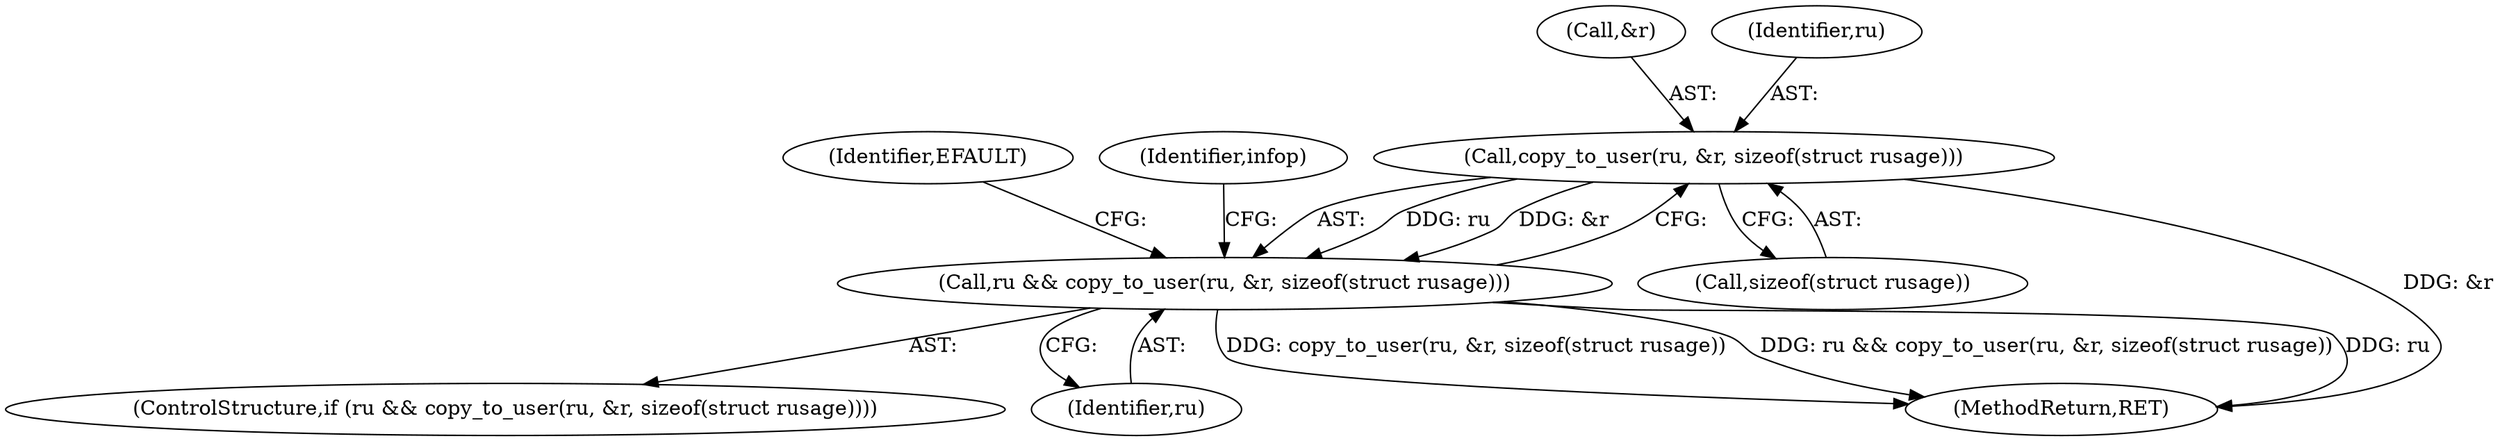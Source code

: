 digraph "0_linux_6c85501f2fabcfc4fc6ed976543d252c4eaf4be9_0@API" {
"1000151" [label="(Call,copy_to_user(ru, &r, sizeof(struct rusage)))"];
"1000149" [label="(Call,ru && copy_to_user(ru, &r, sizeof(struct rusage)))"];
"1000153" [label="(Call,&r)"];
"1000148" [label="(ControlStructure,if (ru && copy_to_user(ru, &r, sizeof(struct rusage))))"];
"1000159" [label="(Identifier,EFAULT)"];
"1000150" [label="(Identifier,ru)"];
"1000155" [label="(Call,sizeof(struct rusage))"];
"1000149" [label="(Call,ru && copy_to_user(ru, &r, sizeof(struct rusage)))"];
"1000151" [label="(Call,copy_to_user(ru, &r, sizeof(struct rusage)))"];
"1000162" [label="(Identifier,infop)"];
"1000152" [label="(Identifier,ru)"];
"1000224" [label="(MethodReturn,RET)"];
"1000151" -> "1000149"  [label="AST: "];
"1000151" -> "1000155"  [label="CFG: "];
"1000152" -> "1000151"  [label="AST: "];
"1000153" -> "1000151"  [label="AST: "];
"1000155" -> "1000151"  [label="AST: "];
"1000149" -> "1000151"  [label="CFG: "];
"1000151" -> "1000224"  [label="DDG: &r"];
"1000151" -> "1000149"  [label="DDG: ru"];
"1000151" -> "1000149"  [label="DDG: &r"];
"1000149" -> "1000148"  [label="AST: "];
"1000149" -> "1000150"  [label="CFG: "];
"1000150" -> "1000149"  [label="AST: "];
"1000159" -> "1000149"  [label="CFG: "];
"1000162" -> "1000149"  [label="CFG: "];
"1000149" -> "1000224"  [label="DDG: copy_to_user(ru, &r, sizeof(struct rusage))"];
"1000149" -> "1000224"  [label="DDG: ru && copy_to_user(ru, &r, sizeof(struct rusage))"];
"1000149" -> "1000224"  [label="DDG: ru"];
}
